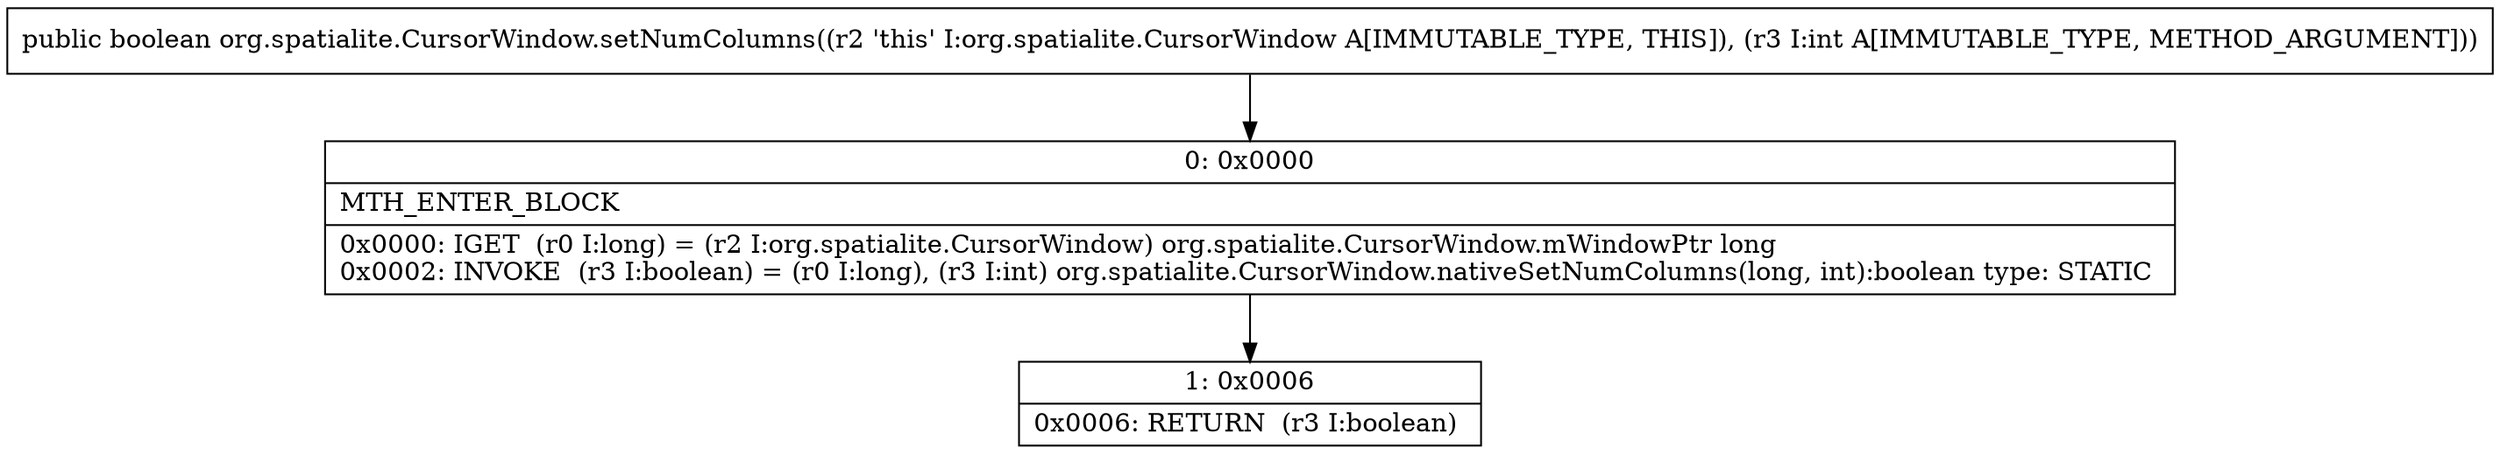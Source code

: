 digraph "CFG fororg.spatialite.CursorWindow.setNumColumns(I)Z" {
Node_0 [shape=record,label="{0\:\ 0x0000|MTH_ENTER_BLOCK\l|0x0000: IGET  (r0 I:long) = (r2 I:org.spatialite.CursorWindow) org.spatialite.CursorWindow.mWindowPtr long \l0x0002: INVOKE  (r3 I:boolean) = (r0 I:long), (r3 I:int) org.spatialite.CursorWindow.nativeSetNumColumns(long, int):boolean type: STATIC \l}"];
Node_1 [shape=record,label="{1\:\ 0x0006|0x0006: RETURN  (r3 I:boolean) \l}"];
MethodNode[shape=record,label="{public boolean org.spatialite.CursorWindow.setNumColumns((r2 'this' I:org.spatialite.CursorWindow A[IMMUTABLE_TYPE, THIS]), (r3 I:int A[IMMUTABLE_TYPE, METHOD_ARGUMENT])) }"];
MethodNode -> Node_0;
Node_0 -> Node_1;
}

